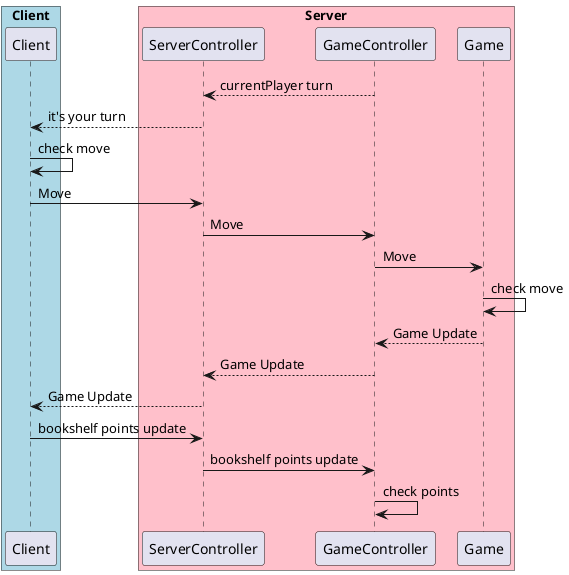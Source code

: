 @startuml


box "Client" #LightBlue
participant Client
end box

box "Server" #Pink
participant ServerController
participant GameController
participant Game
end box

ServerController <-- GameController: currentPlayer turn
ServerController -->Client: it's your turn
Client->Client: check move
Client-> ServerController: Move
ServerController->GameController: Move
GameController->Game: Move
Game->Game: check move
Game--> GameController: Game Update
GameController-->ServerController: Game Update
ServerController-->Client: Game Update
Client->ServerController: bookshelf points update
ServerController->GameController: bookshelf points update
GameController->GameController: check points





@enduml